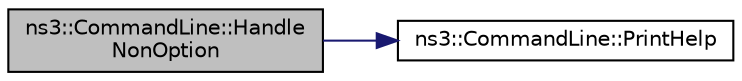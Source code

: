 digraph "ns3::CommandLine::HandleNonOption"
{
 // LATEX_PDF_SIZE
  edge [fontname="Helvetica",fontsize="10",labelfontname="Helvetica",labelfontsize="10"];
  node [fontname="Helvetica",fontsize="10",shape=record];
  rankdir="LR";
  Node1 [label="ns3::CommandLine::Handle\lNonOption",height=0.2,width=0.4,color="black", fillcolor="grey75", style="filled", fontcolor="black",tooltip="Handle a non-option."];
  Node1 -> Node2 [color="midnightblue",fontsize="10",style="solid",fontname="Helvetica"];
  Node2 [label="ns3::CommandLine::PrintHelp",height=0.2,width=0.4,color="black", fillcolor="white", style="filled",URL="$classns3_1_1_command_line.html#ae832e7493d294f2a0c6de2008bc6dd56",tooltip="Print program usage to the desired output stream."];
}
